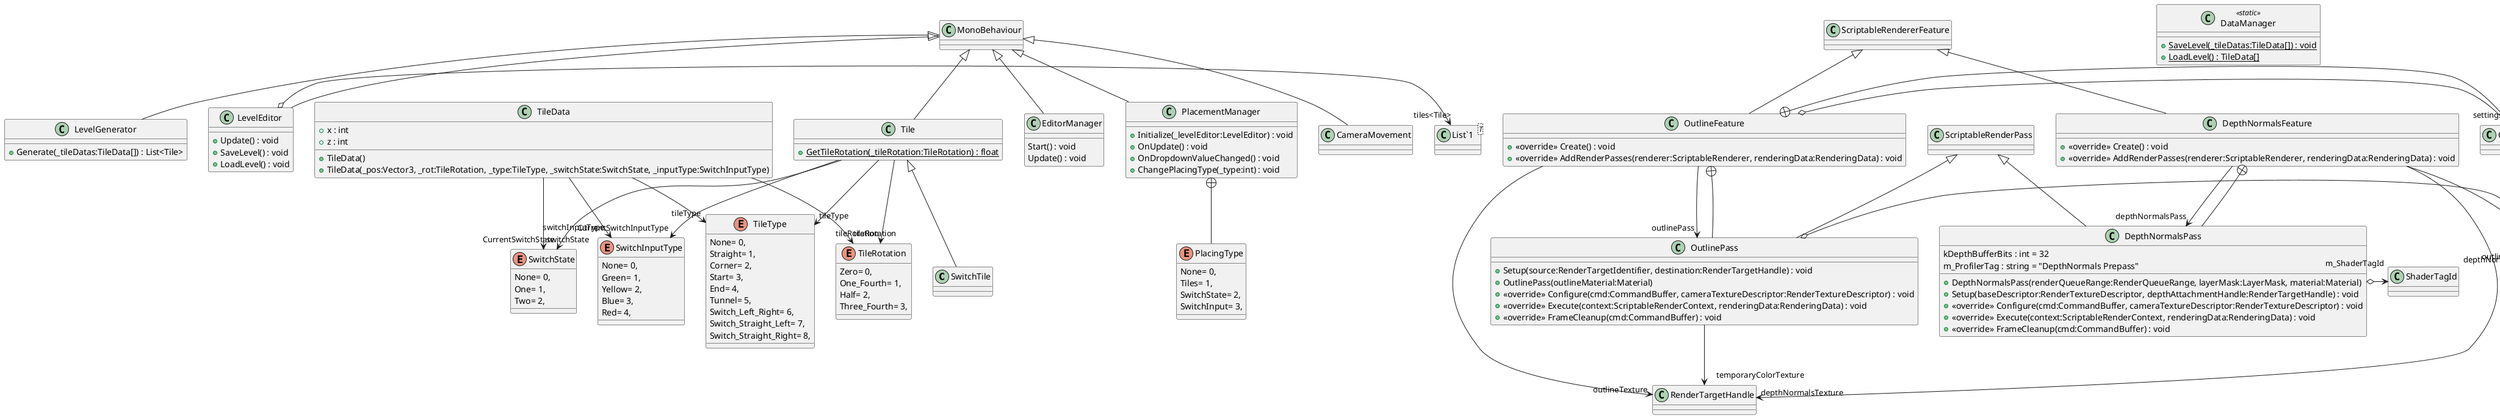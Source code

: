 @startuml
class SwitchTile {
}
Tile <|-- SwitchTile
class DataManager <<static>> {
    + {static} SaveLevel(_tileDatas:TileData[]) : void
    + {static} LoadLevel() : TileData[]
}
class EditorManager {
    Start() : void
    Update() : void
}
MonoBehaviour <|-- EditorManager
class TileDatabase {
    + GetTileByType(_type:TileType) : GameObject
    + GetSwitchStateIndicator(_state:SwitchState, _type:TileType) : GameObject
    + GetInputIndicator(_inputType:SwitchInputType) : GameObject
}
class "ScriptableSingleton`1"<T> {
}
"ScriptableSingleton`1" "<TileDatabase>" <|-- TileDatabase
enum EditorState {
    MainMenu= 0,
    Editor= 1,
}
enum TileType {
    None= 0,
    Straight= 1,
    Corner= 2,
    Start= 3,
    End= 4,
    Tunnel= 5,
    Switch_Left_Right= 6,
    Switch_Straight_Left= 7,
    Switch_Straight_Right= 8,
}
enum TileRotation {
    Zero= 0,
    One_Fourth= 1,
    Half= 2,
    Three_Fourth= 3,
}
enum SwitchState {
    None= 0,
    One= 1,
    Two= 2,
}
enum SwitchInputType {
    None= 0,
    Green= 1,
    Yellow= 2,
    Blue= 3,
    Red= 4,
}
class PlacementManager {
    + Initialize(_levelEditor:LevelEditor) : void
    + OnUpdate() : void
    + OnDropdownValueChanged() : void
    + ChangePlacingType(_type:int) : void
}
enum PlacingType {
    None= 0,
    Tiles= 1,
    SwitchState= 2,
    SwitchInput= 3,
}
MonoBehaviour <|-- PlacementManager
PlacementManager +-- PlacingType
class CameraMovement {
}
MonoBehaviour <|-- CameraMovement
class LevelGenerator {
    + Generate(_tileDatas:TileData[]) : List<Tile>
}
MonoBehaviour <|-- LevelGenerator
class TileData {
    + x : int
    + z : int
    + TileData()
    + TileData(_pos:Vector3, _rot:TileRotation, _type:TileType, _switchState:SwitchState, _inputType:SwitchInputType)
}
TileData --> "tileType" TileType
TileData --> "tileRotation" TileRotation
TileData --> "switchState" SwitchState
TileData --> "switchInputType" SwitchInputType
class LevelEditor {
    + Update() : void
    + SaveLevel() : void
    + LoadLevel() : void
}
class "List`1"<T> {
}
MonoBehaviour <|-- LevelEditor
LevelEditor o-> "tiles<Tile>" "List`1"
class "ScriptableSingleton`1"<T> {
    + {static} Instance : T <<get>>
}
ScriptableObject <|-- "ScriptableSingleton`1"
class Tile {
    + {static} GetTileRotation(_tileRotation:TileRotation) : float
}
MonoBehaviour <|-- Tile
Tile --> "tileType" TileType
Tile --> "tileRotation" TileRotation
Tile --> "CurrentSwitchState" SwitchState
Tile --> "CurrentSwitchInputType" SwitchInputType
class OutlineFeature {
    + <<override>> Create() : void
    + <<override>> AddRenderPasses(renderer:ScriptableRenderer, renderingData:RenderingData) : void
}
class OutlinePass {
    + Setup(source:RenderTargetIdentifier, destination:RenderTargetHandle) : void
    + OutlinePass(outlineMaterial:Material)
    + <<override>> Configure(cmd:CommandBuffer, cameraTextureDescriptor:RenderTextureDescriptor) : void
    + <<override>> Execute(context:ScriptableRenderContext, renderingData:RenderingData) : void
    + <<override>> FrameCleanup(cmd:CommandBuffer) : void
}
class OutlineSettings {
}
ScriptableRendererFeature <|-- OutlineFeature
OutlineFeature o-> "settings" OutlineSettings
OutlineFeature --> "outlinePass" OutlinePass
OutlineFeature --> "outlineTexture" RenderTargetHandle
OutlineFeature +-- OutlinePass
ScriptableRenderPass <|-- OutlinePass
OutlinePass o-> "outlineMaterial" Material
OutlinePass --> "temporaryColorTexture" RenderTargetHandle
OutlineFeature +-- OutlineSettings
OutlineSettings o-> "outlineMaterial" Material
class DepthNormalsFeature {
    + <<override>> Create() : void
    + <<override>> AddRenderPasses(renderer:ScriptableRenderer, renderingData:RenderingData) : void
}
class DepthNormalsPass {
    kDepthBufferBits : int = 32
    m_ProfilerTag : string = "DepthNormals Prepass"
    + DepthNormalsPass(renderQueueRange:RenderQueueRange, layerMask:LayerMask, material:Material)
    + Setup(baseDescriptor:RenderTextureDescriptor, depthAttachmentHandle:RenderTargetHandle) : void
    + <<override>> Configure(cmd:CommandBuffer, cameraTextureDescriptor:RenderTextureDescriptor) : void
    + <<override>> Execute(context:ScriptableRenderContext, renderingData:RenderingData) : void
    + <<override>> FrameCleanup(cmd:CommandBuffer) : void
}
ScriptableRendererFeature <|-- DepthNormalsFeature
DepthNormalsFeature --> "depthNormalsPass" DepthNormalsPass
DepthNormalsFeature --> "depthNormalsTexture" RenderTargetHandle
DepthNormalsFeature --> "depthNormalsMaterial" Material
DepthNormalsFeature +-- DepthNormalsPass
ScriptableRenderPass <|-- DepthNormalsPass
DepthNormalsPass o-> "m_ShaderTagId" ShaderTagId
@enduml
